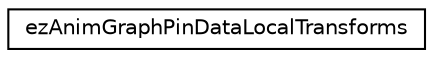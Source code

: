 digraph "Graphical Class Hierarchy"
{
 // LATEX_PDF_SIZE
  edge [fontname="Helvetica",fontsize="10",labelfontname="Helvetica",labelfontsize="10"];
  node [fontname="Helvetica",fontsize="10",shape=record];
  rankdir="LR";
  Node0 [label="ezAnimGraphPinDataLocalTransforms",height=0.2,width=0.4,color="black", fillcolor="white", style="filled",URL="$d1/d7b/structez_anim_graph_pin_data_local_transforms.htm",tooltip=" "];
}
